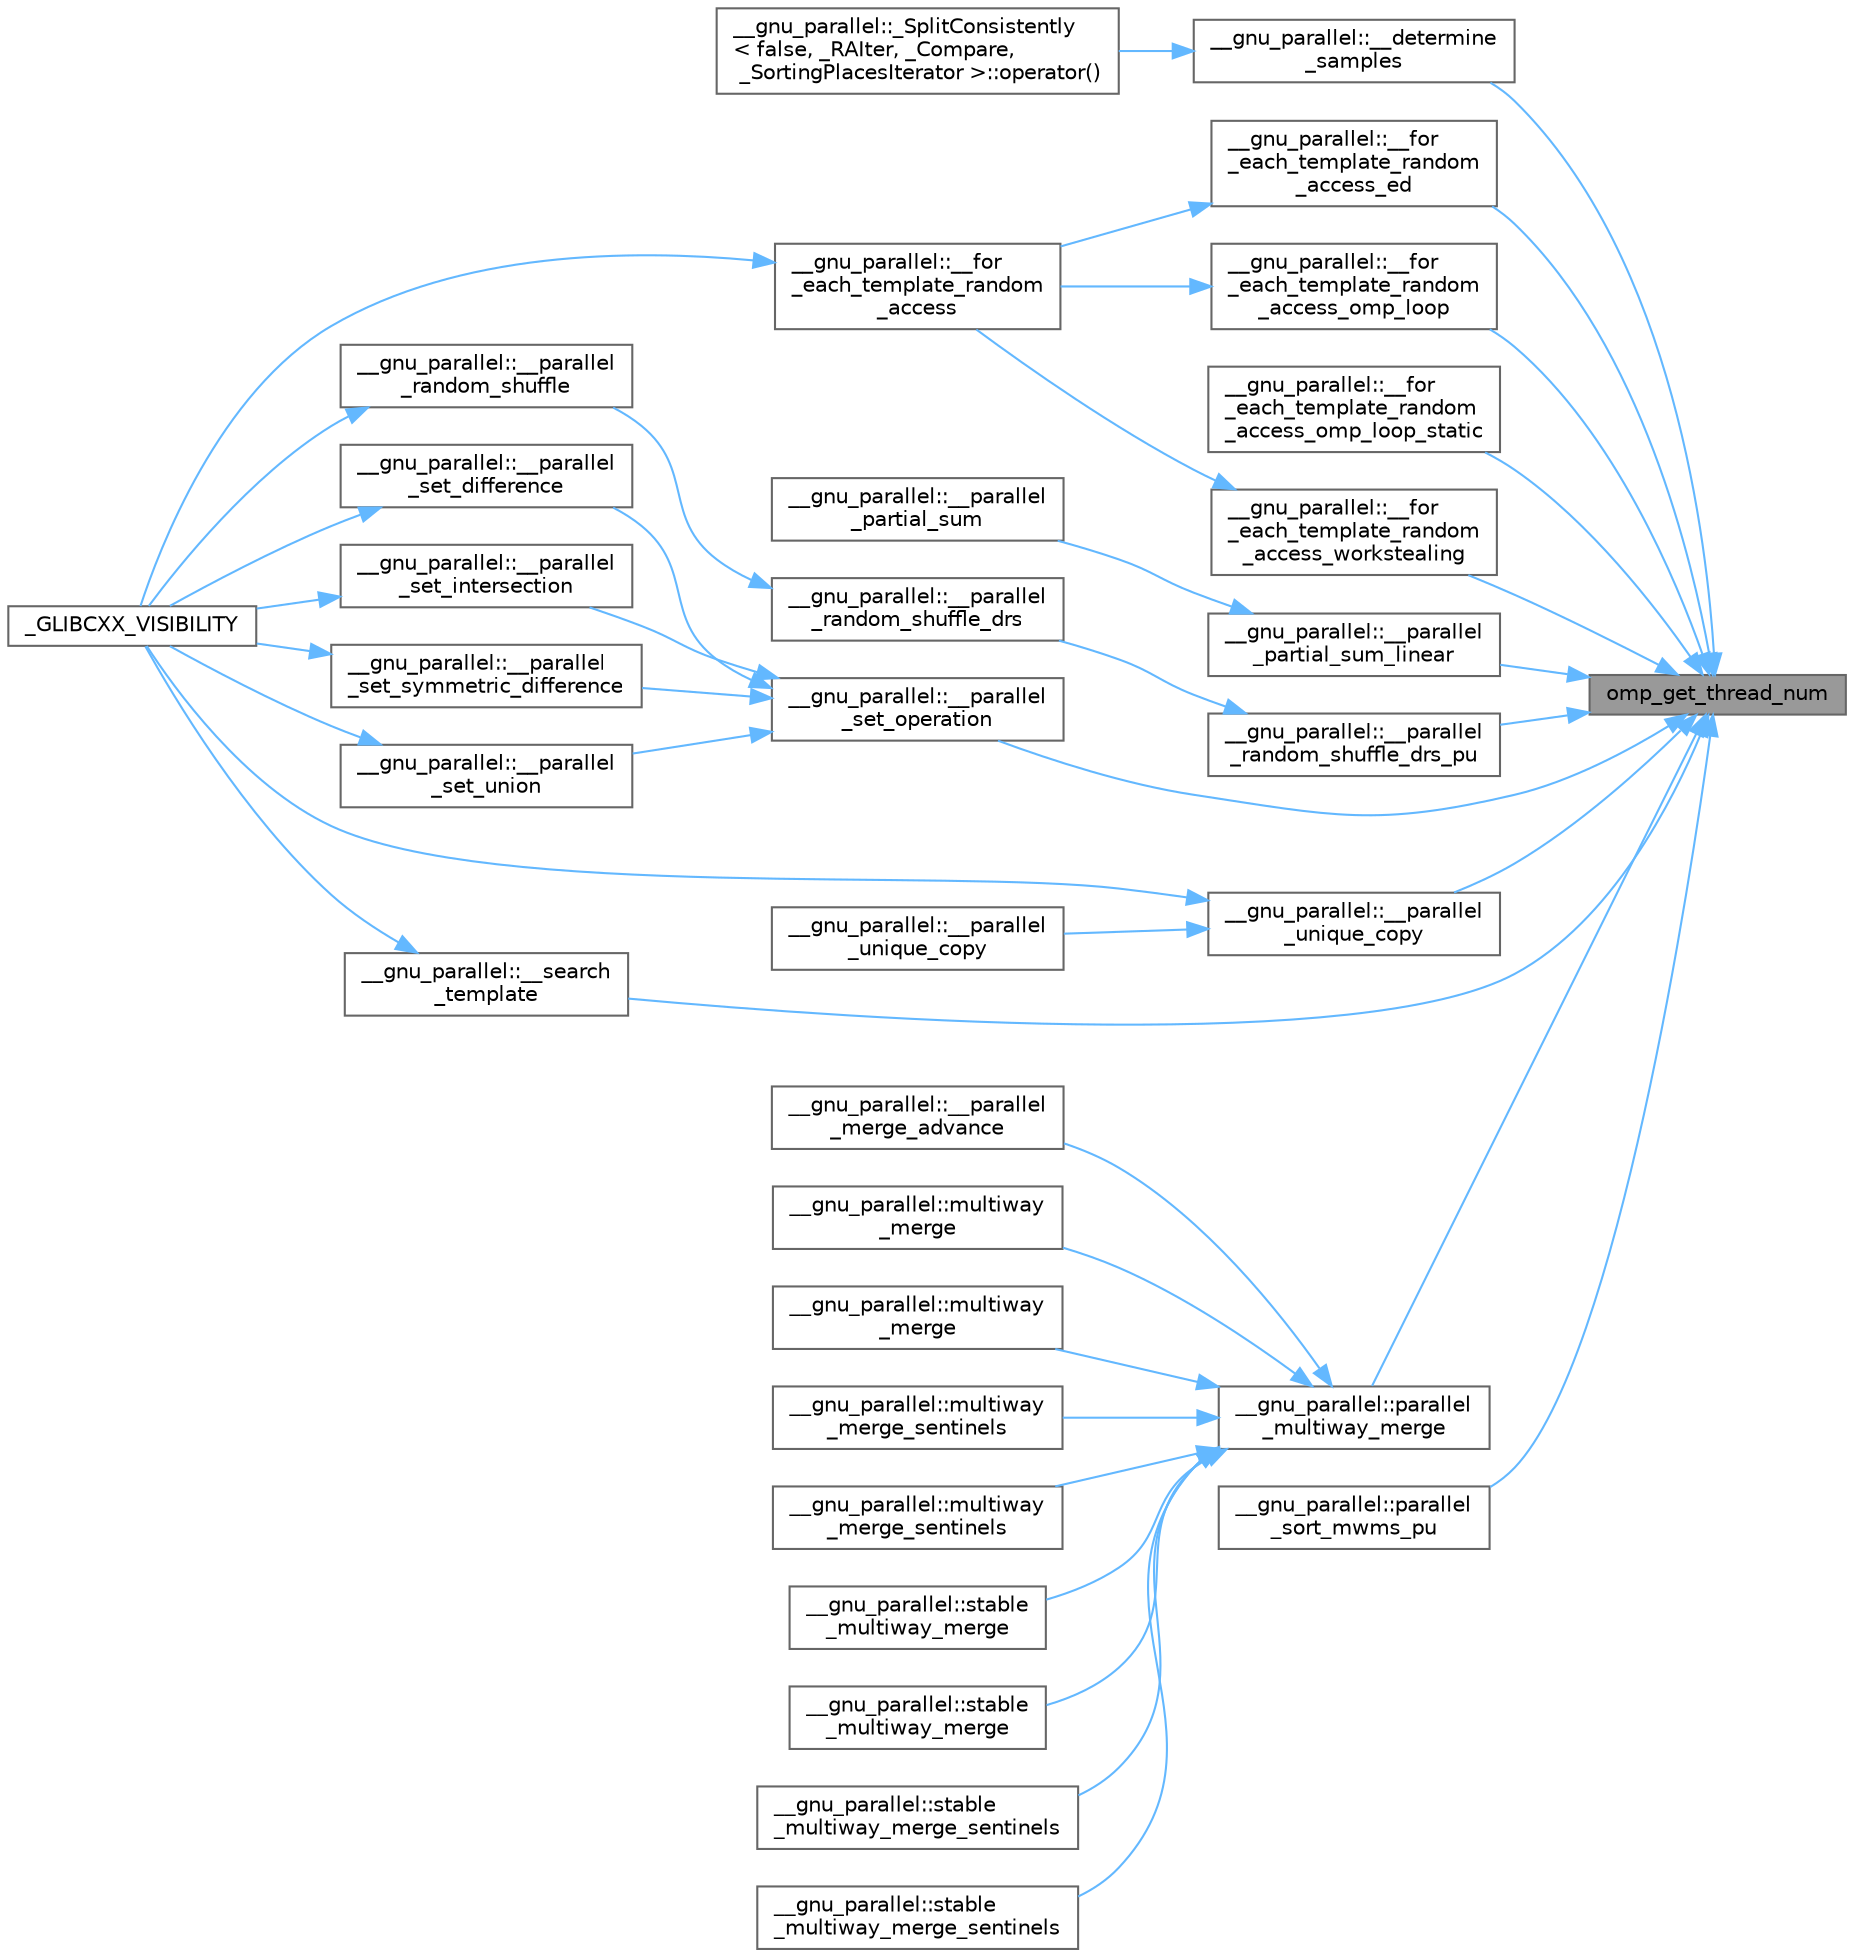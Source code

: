 digraph "omp_get_thread_num"
{
 // LATEX_PDF_SIZE
  bgcolor="transparent";
  edge [fontname=Helvetica,fontsize=10,labelfontname=Helvetica,labelfontsize=10];
  node [fontname=Helvetica,fontsize=10,shape=box,height=0.2,width=0.4];
  rankdir="RL";
  Node1 [id="Node000001",label="omp_get_thread_num",height=0.2,width=0.4,color="gray40", fillcolor="grey60", style="filled", fontcolor="black",tooltip=" "];
  Node1 -> Node2 [id="edge83_Node000001_Node000002",dir="back",color="steelblue1",style="solid",tooltip=" "];
  Node2 [id="Node000002",label="__gnu_parallel::__determine\l_samples",height=0.2,width=0.4,color="grey40", fillcolor="white", style="filled",URL="$namespace____gnu__parallel.html#a56184d12b3d8f441fc14150b15a091c7",tooltip="Select _M_samples from a sequence."];
  Node2 -> Node3 [id="edge84_Node000002_Node000003",dir="back",color="steelblue1",style="solid",tooltip=" "];
  Node3 [id="Node000003",label="__gnu_parallel::_SplitConsistently\l\< false, _RAIter, _Compare,\l _SortingPlacesIterator \>::operator()",height=0.2,width=0.4,color="grey40", fillcolor="white", style="filled",URL="$struct____gnu__parallel_1_1___split_consistently_3_01false_00_01___r_a_iter_00_01___compare_00_02e8a2baf2019ec7bfe13dbc6d2774065.html#a9bce2d3f03bdc60e1de14c2b79544a32",tooltip=" "];
  Node1 -> Node4 [id="edge85_Node000001_Node000004",dir="back",color="steelblue1",style="solid",tooltip=" "];
  Node4 [id="Node000004",label="__gnu_parallel::__for\l_each_template_random\l_access_ed",height=0.2,width=0.4,color="grey40", fillcolor="white", style="filled",URL="$namespace____gnu__parallel.html#a12c48efb47ea3e00a7ef666d595ae185",tooltip="Embarrassingly parallel algorithm for random access iterators, using hand-crafted parallelization by ..."];
  Node4 -> Node5 [id="edge86_Node000004_Node000005",dir="back",color="steelblue1",style="solid",tooltip=" "];
  Node5 [id="Node000005",label="__gnu_parallel::__for\l_each_template_random\l_access",height=0.2,width=0.4,color="grey40", fillcolor="white", style="filled",URL="$namespace____gnu__parallel.html#a0ebbe56e1b059cba72c3d706307a0e50",tooltip="Chose the desired algorithm by evaluating __parallelism_tag."];
  Node5 -> Node6 [id="edge87_Node000005_Node000006",dir="back",color="steelblue1",style="solid",tooltip=" "];
  Node6 [id="Node000006",label="_GLIBCXX_VISIBILITY",height=0.2,width=0.4,color="grey40", fillcolor="white", style="filled",URL="$_classes_2lib_2include_2c_09_09_2parallel_2algo_8h.html#a544d74b2d5d0dd2197f5fd6f02691de0",tooltip=" "];
  Node1 -> Node7 [id="edge88_Node000001_Node000007",dir="back",color="steelblue1",style="solid",tooltip=" "];
  Node7 [id="Node000007",label="__gnu_parallel::__for\l_each_template_random\l_access_omp_loop",height=0.2,width=0.4,color="grey40", fillcolor="white", style="filled",URL="$namespace____gnu__parallel.html#a6a5228179a033ede58cd143f66cdf354",tooltip="Embarrassingly parallel algorithm for random access iterators, using an OpenMP for loop."];
  Node7 -> Node5 [id="edge89_Node000007_Node000005",dir="back",color="steelblue1",style="solid",tooltip=" "];
  Node1 -> Node8 [id="edge90_Node000001_Node000008",dir="back",color="steelblue1",style="solid",tooltip=" "];
  Node8 [id="Node000008",label="__gnu_parallel::__for\l_each_template_random\l_access_omp_loop_static",height=0.2,width=0.4,color="grey40", fillcolor="white", style="filled",URL="$namespace____gnu__parallel.html#adfc9f0a346a7f323e8a3ba07b772587d",tooltip="Embarrassingly parallel algorithm for random access iterators, using an OpenMP for loop with static s..."];
  Node1 -> Node9 [id="edge91_Node000001_Node000009",dir="back",color="steelblue1",style="solid",tooltip=" "];
  Node9 [id="Node000009",label="__gnu_parallel::__for\l_each_template_random\l_access_workstealing",height=0.2,width=0.4,color="grey40", fillcolor="white", style="filled",URL="$namespace____gnu__parallel.html#a14bdca2e9c62cde7dd8478d972f60272",tooltip="Work stealing algorithm for random access iterators."];
  Node9 -> Node5 [id="edge92_Node000009_Node000005",dir="back",color="steelblue1",style="solid",tooltip=" "];
  Node1 -> Node10 [id="edge93_Node000001_Node000010",dir="back",color="steelblue1",style="solid",tooltip=" "];
  Node10 [id="Node000010",label="__gnu_parallel::__parallel\l_partial_sum_linear",height=0.2,width=0.4,color="grey40", fillcolor="white", style="filled",URL="$namespace____gnu__parallel.html#a63017e821c2b4ff9f90c3641bc45f001",tooltip="Parallel partial sum implementation, two-phase approach, no recursion."];
  Node10 -> Node11 [id="edge94_Node000010_Node000011",dir="back",color="steelblue1",style="solid",tooltip=" "];
  Node11 [id="Node000011",label="__gnu_parallel::__parallel\l_partial_sum",height=0.2,width=0.4,color="grey40", fillcolor="white", style="filled",URL="$namespace____gnu__parallel.html#a0cf4a05b6f849cae06f9fb6098eb0628",tooltip="Parallel partial sum front-__end."];
  Node1 -> Node12 [id="edge95_Node000001_Node000012",dir="back",color="steelblue1",style="solid",tooltip=" "];
  Node12 [id="Node000012",label="__gnu_parallel::__parallel\l_random_shuffle_drs_pu",height=0.2,width=0.4,color="grey40", fillcolor="white", style="filled",URL="$namespace____gnu__parallel.html#ab52b56076dd965bea099a7187e621d0b",tooltip="Random shuffle code executed by each thread."];
  Node12 -> Node13 [id="edge96_Node000012_Node000013",dir="back",color="steelblue1",style="solid",tooltip=" "];
  Node13 [id="Node000013",label="__gnu_parallel::__parallel\l_random_shuffle_drs",height=0.2,width=0.4,color="grey40", fillcolor="white", style="filled",URL="$namespace____gnu__parallel.html#a9152bade9629217427f065780bc3f4c2",tooltip="Main parallel random shuffle step."];
  Node13 -> Node14 [id="edge97_Node000013_Node000014",dir="back",color="steelblue1",style="solid",tooltip=" "];
  Node14 [id="Node000014",label="__gnu_parallel::__parallel\l_random_shuffle",height=0.2,width=0.4,color="grey40", fillcolor="white", style="filled",URL="$namespace____gnu__parallel.html#a6e78b59cb50c8e14ebf6990016af7342",tooltip="Parallel random public call."];
  Node14 -> Node6 [id="edge98_Node000014_Node000006",dir="back",color="steelblue1",style="solid",tooltip=" "];
  Node1 -> Node15 [id="edge99_Node000001_Node000015",dir="back",color="steelblue1",style="solid",tooltip=" "];
  Node15 [id="Node000015",label="__gnu_parallel::__parallel\l_set_operation",height=0.2,width=0.4,color="grey40", fillcolor="white", style="filled",URL="$namespace____gnu__parallel.html#ad6dc994e2f7245b108300cc529ee7410",tooltip=" "];
  Node15 -> Node16 [id="edge100_Node000015_Node000016",dir="back",color="steelblue1",style="solid",tooltip=" "];
  Node16 [id="Node000016",label="__gnu_parallel::__parallel\l_set_difference",height=0.2,width=0.4,color="grey40", fillcolor="white", style="filled",URL="$namespace____gnu__parallel.html#abb75bc882413dc8cba7fce93c5eaaaf0",tooltip=" "];
  Node16 -> Node6 [id="edge101_Node000016_Node000006",dir="back",color="steelblue1",style="solid",tooltip=" "];
  Node15 -> Node17 [id="edge102_Node000015_Node000017",dir="back",color="steelblue1",style="solid",tooltip=" "];
  Node17 [id="Node000017",label="__gnu_parallel::__parallel\l_set_intersection",height=0.2,width=0.4,color="grey40", fillcolor="white", style="filled",URL="$namespace____gnu__parallel.html#aa2d25a01058104978680d0b5d934b54f",tooltip=" "];
  Node17 -> Node6 [id="edge103_Node000017_Node000006",dir="back",color="steelblue1",style="solid",tooltip=" "];
  Node15 -> Node18 [id="edge104_Node000015_Node000018",dir="back",color="steelblue1",style="solid",tooltip=" "];
  Node18 [id="Node000018",label="__gnu_parallel::__parallel\l_set_symmetric_difference",height=0.2,width=0.4,color="grey40", fillcolor="white", style="filled",URL="$namespace____gnu__parallel.html#a567012d512340614386402b7e3234ec6",tooltip=" "];
  Node18 -> Node6 [id="edge105_Node000018_Node000006",dir="back",color="steelblue1",style="solid",tooltip=" "];
  Node15 -> Node19 [id="edge106_Node000015_Node000019",dir="back",color="steelblue1",style="solid",tooltip=" "];
  Node19 [id="Node000019",label="__gnu_parallel::__parallel\l_set_union",height=0.2,width=0.4,color="grey40", fillcolor="white", style="filled",URL="$namespace____gnu__parallel.html#a56bac3b8498aadcd3ce073422f0b9822",tooltip=" "];
  Node19 -> Node6 [id="edge107_Node000019_Node000006",dir="back",color="steelblue1",style="solid",tooltip=" "];
  Node1 -> Node20 [id="edge108_Node000001_Node000020",dir="back",color="steelblue1",style="solid",tooltip=" "];
  Node20 [id="Node000020",label="__gnu_parallel::__parallel\l_unique_copy",height=0.2,width=0.4,color="grey40", fillcolor="white", style="filled",URL="$namespace____gnu__parallel.html#a15f31ee1c15e180d0d838571cd6c8b24",tooltip="Parallel std::unique_copy(), w/__o explicit equality predicate."];
  Node20 -> Node21 [id="edge109_Node000020_Node000021",dir="back",color="steelblue1",style="solid",tooltip=" "];
  Node21 [id="Node000021",label="__gnu_parallel::__parallel\l_unique_copy",height=0.2,width=0.4,color="grey40", fillcolor="white", style="filled",URL="$namespace____gnu__parallel.html#a3b3bd19508b4e34708a1dc647f5bc131",tooltip="Parallel std::unique_copy(), without explicit equality predicate."];
  Node20 -> Node6 [id="edge110_Node000020_Node000006",dir="back",color="steelblue1",style="solid",tooltip=" "];
  Node1 -> Node22 [id="edge111_Node000001_Node000022",dir="back",color="steelblue1",style="solid",tooltip=" "];
  Node22 [id="Node000022",label="__gnu_parallel::__search\l_template",height=0.2,width=0.4,color="grey40", fillcolor="white", style="filled",URL="$namespace____gnu__parallel.html#af1e654f03e48e80a0c73db7ad88e8a86",tooltip="Parallel std::search."];
  Node22 -> Node6 [id="edge112_Node000022_Node000006",dir="back",color="steelblue1",style="solid",tooltip=" "];
  Node1 -> Node23 [id="edge113_Node000001_Node000023",dir="back",color="steelblue1",style="solid",tooltip=" "];
  Node23 [id="Node000023",label="__gnu_parallel::parallel\l_multiway_merge",height=0.2,width=0.4,color="grey40", fillcolor="white", style="filled",URL="$namespace____gnu__parallel.html#a14c854d00d1321cf1ee7f6d12fb955c4",tooltip="Parallel multi-way merge routine."];
  Node23 -> Node24 [id="edge114_Node000023_Node000024",dir="back",color="steelblue1",style="solid",tooltip=" "];
  Node24 [id="Node000024",label="__gnu_parallel::__parallel\l_merge_advance",height=0.2,width=0.4,color="grey40", fillcolor="white", style="filled",URL="$namespace____gnu__parallel.html#ac4196b48ff7ecf5ca0f8f2cdee8681c5",tooltip="Parallel merge routine being able to merge only the __max_length smallest elements."];
  Node23 -> Node25 [id="edge115_Node000023_Node000025",dir="back",color="steelblue1",style="solid",tooltip=" "];
  Node25 [id="Node000025",label="__gnu_parallel::multiway\l_merge",height=0.2,width=0.4,color="grey40", fillcolor="white", style="filled",URL="$namespace____gnu__parallel.html#ac25efc956562ab237b7b6cb733060c6a",tooltip=" "];
  Node23 -> Node26 [id="edge116_Node000023_Node000026",dir="back",color="steelblue1",style="solid",tooltip=" "];
  Node26 [id="Node000026",label="__gnu_parallel::multiway\l_merge",height=0.2,width=0.4,color="grey40", fillcolor="white", style="filled",URL="$namespace____gnu__parallel.html#a8c908c501ec9005517a88a3004ff6a75",tooltip=" "];
  Node23 -> Node27 [id="edge117_Node000023_Node000027",dir="back",color="steelblue1",style="solid",tooltip=" "];
  Node27 [id="Node000027",label="__gnu_parallel::multiway\l_merge_sentinels",height=0.2,width=0.4,color="grey40", fillcolor="white", style="filled",URL="$namespace____gnu__parallel.html#a5228d191a298cdaa42baacdfc821cc12",tooltip=" "];
  Node23 -> Node28 [id="edge118_Node000023_Node000028",dir="back",color="steelblue1",style="solid",tooltip=" "];
  Node28 [id="Node000028",label="__gnu_parallel::multiway\l_merge_sentinels",height=0.2,width=0.4,color="grey40", fillcolor="white", style="filled",URL="$namespace____gnu__parallel.html#a5db4fbc41fff695834ee6d0cbc91f8c6",tooltip=" "];
  Node23 -> Node29 [id="edge119_Node000023_Node000029",dir="back",color="steelblue1",style="solid",tooltip=" "];
  Node29 [id="Node000029",label="__gnu_parallel::stable\l_multiway_merge",height=0.2,width=0.4,color="grey40", fillcolor="white", style="filled",URL="$namespace____gnu__parallel.html#aeb955a1aae5a2ad2e59e5f990625c678",tooltip=" "];
  Node23 -> Node30 [id="edge120_Node000023_Node000030",dir="back",color="steelblue1",style="solid",tooltip=" "];
  Node30 [id="Node000030",label="__gnu_parallel::stable\l_multiway_merge",height=0.2,width=0.4,color="grey40", fillcolor="white", style="filled",URL="$namespace____gnu__parallel.html#a18b727aab25037e289fecb8d9861963a",tooltip=" "];
  Node23 -> Node31 [id="edge121_Node000023_Node000031",dir="back",color="steelblue1",style="solid",tooltip=" "];
  Node31 [id="Node000031",label="__gnu_parallel::stable\l_multiway_merge_sentinels",height=0.2,width=0.4,color="grey40", fillcolor="white", style="filled",URL="$namespace____gnu__parallel.html#ab4bef8eb5bc6bb03b812eb3246e02de4",tooltip=" "];
  Node23 -> Node32 [id="edge122_Node000023_Node000032",dir="back",color="steelblue1",style="solid",tooltip=" "];
  Node32 [id="Node000032",label="__gnu_parallel::stable\l_multiway_merge_sentinels",height=0.2,width=0.4,color="grey40", fillcolor="white", style="filled",URL="$namespace____gnu__parallel.html#aba7d273f820b57f9e0c709dbf68e6ee8",tooltip=" "];
  Node1 -> Node33 [id="edge123_Node000001_Node000033",dir="back",color="steelblue1",style="solid",tooltip=" "];
  Node33 [id="Node000033",label="__gnu_parallel::parallel\l_sort_mwms_pu",height=0.2,width=0.4,color="grey40", fillcolor="white", style="filled",URL="$namespace____gnu__parallel.html#aaf84903cd78722fcd19b20ccb69c47e4",tooltip="PMWMS code executed by each thread."];
}
